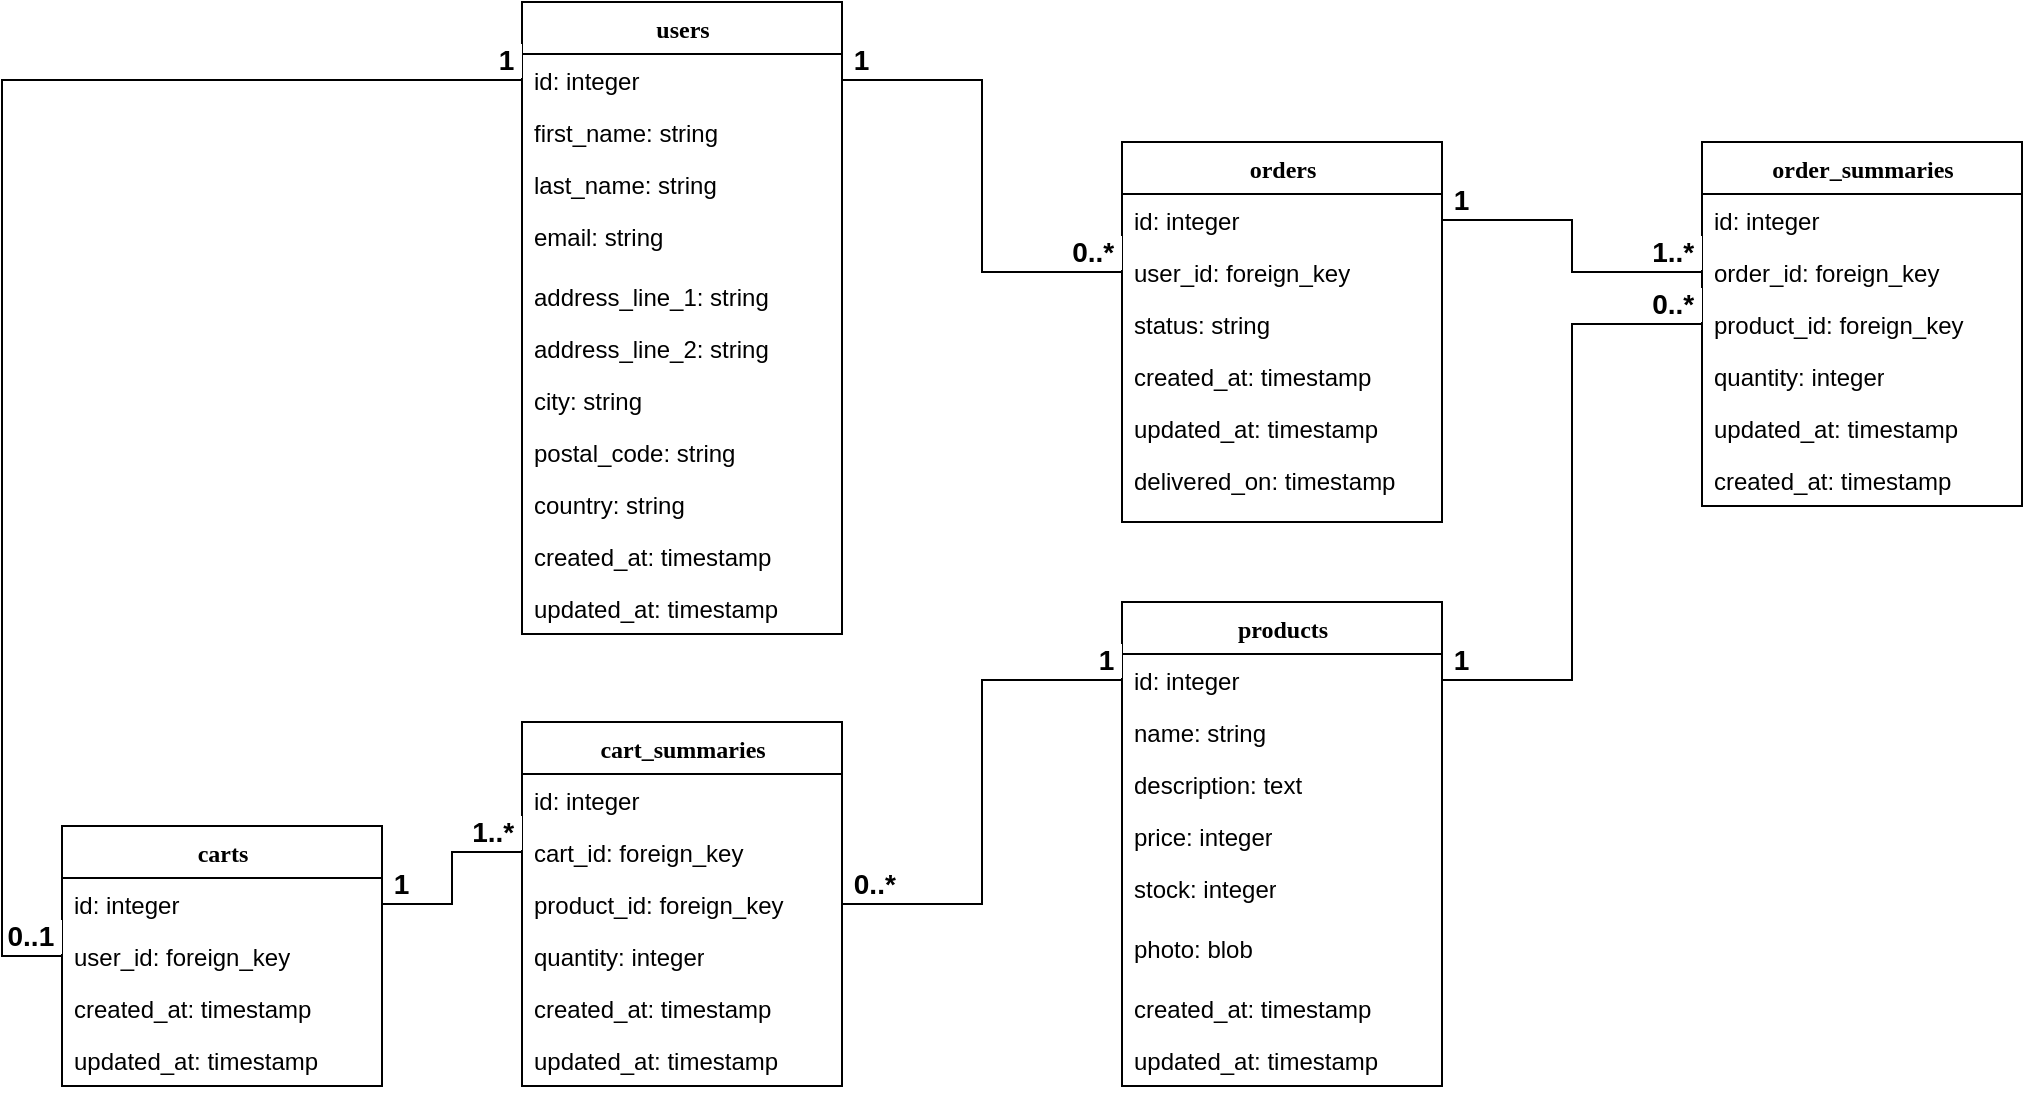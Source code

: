 <mxfile version="20.8.16" type="device"><diagram name="Page-1" id="9f46799a-70d6-7492-0946-bef42562c5a5"><mxGraphModel dx="1468" dy="925" grid="1" gridSize="10" guides="1" tooltips="1" connect="1" arrows="1" fold="1" page="1" pageScale="1" pageWidth="1100" pageHeight="850" background="none" math="0" shadow="0"><root><mxCell id="0"/><mxCell id="1" parent="0"/><mxCell id="78961159f06e98e8-17" value="products" style="swimlane;html=1;fontStyle=1;align=center;verticalAlign=top;childLayout=stackLayout;horizontal=1;startSize=26;horizontalStack=0;resizeParent=1;resizeLast=0;collapsible=1;marginBottom=0;swimlaneFillColor=#ffffff;rounded=0;shadow=0;comic=0;labelBackgroundColor=none;strokeWidth=1;fillColor=none;fontFamily=Verdana;fontSize=12" parent="1" vertex="1"><mxGeometry x="620" y="310" width="160" height="242" as="geometry"/></mxCell><mxCell id="78961159f06e98e8-21" value="id: integer" style="text;html=1;strokeColor=none;fillColor=none;align=left;verticalAlign=top;spacingLeft=4;spacingRight=4;whiteSpace=wrap;overflow=hidden;rotatable=0;points=[[0,0.5],[1,0.5]];portConstraint=eastwest;" parent="78961159f06e98e8-17" vertex="1"><mxGeometry y="26" width="160" height="26" as="geometry"/></mxCell><mxCell id="78961159f06e98e8-23" value="name: string" style="text;html=1;strokeColor=none;fillColor=none;align=left;verticalAlign=top;spacingLeft=4;spacingRight=4;whiteSpace=wrap;overflow=hidden;rotatable=0;points=[[0,0.5],[1,0.5]];portConstraint=eastwest;" parent="78961159f06e98e8-17" vertex="1"><mxGeometry y="52" width="160" height="26" as="geometry"/></mxCell><mxCell id="78961159f06e98e8-25" value="description: text" style="text;html=1;strokeColor=none;fillColor=none;align=left;verticalAlign=top;spacingLeft=4;spacingRight=4;whiteSpace=wrap;overflow=hidden;rotatable=0;points=[[0,0.5],[1,0.5]];portConstraint=eastwest;" parent="78961159f06e98e8-17" vertex="1"><mxGeometry y="78" width="160" height="26" as="geometry"/></mxCell><mxCell id="78961159f06e98e8-26" value="price: integer" style="text;html=1;strokeColor=none;fillColor=none;align=left;verticalAlign=top;spacingLeft=4;spacingRight=4;whiteSpace=wrap;overflow=hidden;rotatable=0;points=[[0,0.5],[1,0.5]];portConstraint=eastwest;" parent="78961159f06e98e8-17" vertex="1"><mxGeometry y="104" width="160" height="26" as="geometry"/></mxCell><mxCell id="78961159f06e98e8-24" value="stock: integer" style="text;html=1;strokeColor=none;fillColor=none;align=left;verticalAlign=top;spacingLeft=4;spacingRight=4;whiteSpace=wrap;overflow=hidden;rotatable=0;points=[[0,0.5],[1,0.5]];portConstraint=eastwest;" parent="78961159f06e98e8-17" vertex="1"><mxGeometry y="130" width="160" height="30" as="geometry"/></mxCell><mxCell id="frZd8vpUcfduNd5snFsb-53" value="photo: blob" style="text;html=1;strokeColor=none;fillColor=none;align=left;verticalAlign=top;spacingLeft=4;spacingRight=4;whiteSpace=wrap;overflow=hidden;rotatable=0;points=[[0,0.5],[1,0.5]];portConstraint=eastwest;" parent="78961159f06e98e8-17" vertex="1"><mxGeometry y="160" width="160" height="30" as="geometry"/></mxCell><mxCell id="bodxvVu-SXC_c7wXkFbQ-30" value="created_at: timestamp" style="text;html=1;strokeColor=none;fillColor=none;align=left;verticalAlign=top;spacingLeft=4;spacingRight=4;whiteSpace=wrap;overflow=hidden;rotatable=0;points=[[0,0.5],[1,0.5]];portConstraint=eastwest;" parent="78961159f06e98e8-17" vertex="1"><mxGeometry y="190" width="160" height="26" as="geometry"/></mxCell><mxCell id="bodxvVu-SXC_c7wXkFbQ-31" value="updated_at: timestamp" style="text;html=1;strokeColor=none;fillColor=none;align=left;verticalAlign=top;spacingLeft=4;spacingRight=4;whiteSpace=wrap;overflow=hidden;rotatable=0;points=[[0,0.5],[1,0.5]];portConstraint=eastwest;" parent="78961159f06e98e8-17" vertex="1"><mxGeometry y="216" width="160" height="26" as="geometry"/></mxCell><mxCell id="78961159f06e98e8-30" value="users" style="swimlane;html=1;fontStyle=1;align=center;verticalAlign=top;childLayout=stackLayout;horizontal=1;startSize=26;horizontalStack=0;resizeParent=1;resizeLast=0;collapsible=1;marginBottom=0;swimlaneFillColor=#ffffff;rounded=0;shadow=0;comic=0;labelBackgroundColor=none;strokeWidth=1;fillColor=none;fontFamily=Verdana;fontSize=12" parent="1" vertex="1"><mxGeometry x="320" y="10" width="160" height="316" as="geometry"/></mxCell><mxCell id="bodxvVu-SXC_c7wXkFbQ-3" value="&lt;div&gt;id: integer&lt;br&gt;&lt;/div&gt;&lt;div&gt;&lt;br&gt;&lt;/div&gt;" style="text;html=1;strokeColor=none;fillColor=none;align=left;verticalAlign=top;spacingLeft=4;spacingRight=4;whiteSpace=wrap;overflow=hidden;rotatable=0;points=[[0,0.5],[1,0.5]];portConstraint=eastwest;" parent="78961159f06e98e8-30" vertex="1"><mxGeometry y="26" width="160" height="26" as="geometry"/></mxCell><mxCell id="78961159f06e98e8-31" value="first_name: string" style="text;html=1;strokeColor=none;fillColor=none;align=left;verticalAlign=top;spacingLeft=4;spacingRight=4;whiteSpace=wrap;overflow=hidden;rotatable=0;points=[[0,0.5],[1,0.5]];portConstraint=eastwest;" parent="78961159f06e98e8-30" vertex="1"><mxGeometry y="52" width="160" height="26" as="geometry"/></mxCell><mxCell id="78961159f06e98e8-32" value="last_name: string" style="text;html=1;strokeColor=none;fillColor=none;align=left;verticalAlign=top;spacingLeft=4;spacingRight=4;whiteSpace=wrap;overflow=hidden;rotatable=0;points=[[0,0.5],[1,0.5]];portConstraint=eastwest;" parent="78961159f06e98e8-30" vertex="1"><mxGeometry y="78" width="160" height="26" as="geometry"/></mxCell><mxCell id="78961159f06e98e8-33" value="email: string" style="text;html=1;strokeColor=none;fillColor=none;align=left;verticalAlign=top;spacingLeft=4;spacingRight=4;whiteSpace=wrap;overflow=hidden;rotatable=0;points=[[0,0.5],[1,0.5]];portConstraint=eastwest;" parent="78961159f06e98e8-30" vertex="1"><mxGeometry y="104" width="160" height="26" as="geometry"/></mxCell><mxCell id="78961159f06e98e8-39" value="+ method(type): type" style="text;html=1;strokeColor=none;fillColor=none;align=left;verticalAlign=top;spacingLeft=4;spacingRight=4;whiteSpace=wrap;overflow=hidden;rotatable=0;points=[[0,0.5],[1,0.5]];portConstraint=eastwest;" parent="78961159f06e98e8-30" vertex="1"><mxGeometry y="130" width="160" height="4" as="geometry"/></mxCell><mxCell id="X5_0Rrblpl5K0dBHhX0Y-5" value="address_line_1: string" style="text;html=1;strokeColor=none;fillColor=none;align=left;verticalAlign=top;spacingLeft=4;spacingRight=4;whiteSpace=wrap;overflow=hidden;rotatable=0;points=[[0,0.5],[1,0.5]];portConstraint=eastwest;" vertex="1" parent="78961159f06e98e8-30"><mxGeometry y="134" width="160" height="26" as="geometry"/></mxCell><mxCell id="X5_0Rrblpl5K0dBHhX0Y-4" value="address_line_2: string" style="text;html=1;strokeColor=none;fillColor=none;align=left;verticalAlign=top;spacingLeft=4;spacingRight=4;whiteSpace=wrap;overflow=hidden;rotatable=0;points=[[0,0.5],[1,0.5]];portConstraint=eastwest;" vertex="1" parent="78961159f06e98e8-30"><mxGeometry y="160" width="160" height="26" as="geometry"/></mxCell><mxCell id="bodxvVu-SXC_c7wXkFbQ-26" value="city: string" style="text;html=1;strokeColor=none;fillColor=none;align=left;verticalAlign=top;spacingLeft=4;spacingRight=4;whiteSpace=wrap;overflow=hidden;rotatable=0;points=[[0,0.5],[1,0.5]];portConstraint=eastwest;" parent="78961159f06e98e8-30" vertex="1"><mxGeometry y="186" width="160" height="26" as="geometry"/></mxCell><mxCell id="X5_0Rrblpl5K0dBHhX0Y-7" value="postal_code: string" style="text;html=1;strokeColor=none;fillColor=none;align=left;verticalAlign=top;spacingLeft=4;spacingRight=4;whiteSpace=wrap;overflow=hidden;rotatable=0;points=[[0,0.5],[1,0.5]];portConstraint=eastwest;" vertex="1" parent="78961159f06e98e8-30"><mxGeometry y="212" width="160" height="26" as="geometry"/></mxCell><mxCell id="X5_0Rrblpl5K0dBHhX0Y-8" value="country: string" style="text;html=1;strokeColor=none;fillColor=none;align=left;verticalAlign=top;spacingLeft=4;spacingRight=4;whiteSpace=wrap;overflow=hidden;rotatable=0;points=[[0,0.5],[1,0.5]];portConstraint=eastwest;" vertex="1" parent="78961159f06e98e8-30"><mxGeometry y="238" width="160" height="26" as="geometry"/></mxCell><mxCell id="X5_0Rrblpl5K0dBHhX0Y-3" value="created_at: timestamp" style="text;html=1;strokeColor=none;fillColor=none;align=left;verticalAlign=top;spacingLeft=4;spacingRight=4;whiteSpace=wrap;overflow=hidden;rotatable=0;points=[[0,0.5],[1,0.5]];portConstraint=eastwest;" vertex="1" parent="78961159f06e98e8-30"><mxGeometry y="264" width="160" height="26" as="geometry"/></mxCell><mxCell id="bodxvVu-SXC_c7wXkFbQ-27" value="updated_at: timestamp" style="text;html=1;strokeColor=none;fillColor=none;align=left;verticalAlign=top;spacingLeft=4;spacingRight=4;whiteSpace=wrap;overflow=hidden;rotatable=0;points=[[0,0.5],[1,0.5]];portConstraint=eastwest;" parent="78961159f06e98e8-30" vertex="1"><mxGeometry y="290" width="160" height="26" as="geometry"/></mxCell><mxCell id="78961159f06e98e8-43" value="orders" style="swimlane;html=1;fontStyle=1;align=center;verticalAlign=top;childLayout=stackLayout;horizontal=1;startSize=26;horizontalStack=0;resizeParent=1;resizeLast=0;collapsible=1;marginBottom=0;swimlaneFillColor=#ffffff;rounded=0;shadow=0;comic=0;labelBackgroundColor=none;strokeWidth=1;fillColor=none;fontFamily=Verdana;fontSize=12" parent="1" vertex="1"><mxGeometry x="620" y="80" width="160" height="190" as="geometry"/></mxCell><mxCell id="78961159f06e98e8-45" value="id: integer" style="text;html=1;strokeColor=none;fillColor=none;align=left;verticalAlign=top;spacingLeft=4;spacingRight=4;whiteSpace=wrap;overflow=hidden;rotatable=0;points=[[0,0.5],[1,0.5]];portConstraint=eastwest;" parent="78961159f06e98e8-43" vertex="1"><mxGeometry y="26" width="160" height="26" as="geometry"/></mxCell><mxCell id="bodxvVu-SXC_c7wXkFbQ-4" value="user_id: foreign_key" style="text;html=1;strokeColor=none;fillColor=none;align=left;verticalAlign=top;spacingLeft=4;spacingRight=4;whiteSpace=wrap;overflow=hidden;rotatable=0;points=[[0,0.5],[1,0.5]];portConstraint=eastwest;" parent="78961159f06e98e8-43" vertex="1"><mxGeometry y="52" width="160" height="26" as="geometry"/></mxCell><mxCell id="bodxvVu-SXC_c7wXkFbQ-21" value="status: string" style="text;html=1;strokeColor=none;fillColor=none;align=left;verticalAlign=top;spacingLeft=4;spacingRight=4;whiteSpace=wrap;overflow=hidden;rotatable=0;points=[[0,0.5],[1,0.5]];portConstraint=eastwest;" parent="78961159f06e98e8-43" vertex="1"><mxGeometry y="78" width="160" height="26" as="geometry"/></mxCell><mxCell id="bodxvVu-SXC_c7wXkFbQ-24" value="created_at: timestamp" style="text;html=1;strokeColor=none;fillColor=none;align=left;verticalAlign=top;spacingLeft=4;spacingRight=4;whiteSpace=wrap;overflow=hidden;rotatable=0;points=[[0,0.5],[1,0.5]];portConstraint=eastwest;" parent="78961159f06e98e8-43" vertex="1"><mxGeometry y="104" width="160" height="26" as="geometry"/></mxCell><mxCell id="bodxvVu-SXC_c7wXkFbQ-25" value="updated_at: timestamp" style="text;html=1;strokeColor=none;fillColor=none;align=left;verticalAlign=top;spacingLeft=4;spacingRight=4;whiteSpace=wrap;overflow=hidden;rotatable=0;points=[[0,0.5],[1,0.5]];portConstraint=eastwest;" parent="78961159f06e98e8-43" vertex="1"><mxGeometry y="130" width="160" height="26" as="geometry"/></mxCell><mxCell id="bodxvVu-SXC_c7wXkFbQ-32" value="delivered_on: timestamp" style="text;html=1;strokeColor=none;fillColor=none;align=left;verticalAlign=top;spacingLeft=4;spacingRight=4;whiteSpace=wrap;overflow=hidden;rotatable=0;points=[[0,0.5],[1,0.5]];portConstraint=eastwest;" parent="78961159f06e98e8-43" vertex="1"><mxGeometry y="156" width="160" height="26" as="geometry"/></mxCell><mxCell id="bodxvVu-SXC_c7wXkFbQ-15" value="order_summaries" style="swimlane;html=1;fontStyle=1;align=center;verticalAlign=top;childLayout=stackLayout;horizontal=1;startSize=26;horizontalStack=0;resizeParent=1;resizeLast=0;collapsible=1;marginBottom=0;swimlaneFillColor=#ffffff;rounded=0;shadow=0;comic=0;labelBackgroundColor=none;strokeWidth=1;fillColor=none;fontFamily=Verdana;fontSize=12" parent="1" vertex="1"><mxGeometry x="910" y="80" width="160" height="182" as="geometry"/></mxCell><mxCell id="bodxvVu-SXC_c7wXkFbQ-16" value="id: integer" style="text;html=1;strokeColor=none;fillColor=none;align=left;verticalAlign=top;spacingLeft=4;spacingRight=4;whiteSpace=wrap;overflow=hidden;rotatable=0;points=[[0,0.5],[1,0.5]];portConstraint=eastwest;" parent="bodxvVu-SXC_c7wXkFbQ-15" vertex="1"><mxGeometry y="26" width="160" height="26" as="geometry"/></mxCell><mxCell id="bodxvVu-SXC_c7wXkFbQ-17" value="order_id: foreign_key" style="text;html=1;strokeColor=none;fillColor=none;align=left;verticalAlign=top;spacingLeft=4;spacingRight=4;whiteSpace=wrap;overflow=hidden;rotatable=0;points=[[0,0.5],[1,0.5]];portConstraint=eastwest;" parent="bodxvVu-SXC_c7wXkFbQ-15" vertex="1"><mxGeometry y="52" width="160" height="26" as="geometry"/></mxCell><mxCell id="bodxvVu-SXC_c7wXkFbQ-18" value="product_id: foreign_key" style="text;html=1;strokeColor=none;fillColor=none;align=left;verticalAlign=top;spacingLeft=4;spacingRight=4;whiteSpace=wrap;overflow=hidden;rotatable=0;points=[[0,0.5],[1,0.5]];portConstraint=eastwest;" parent="bodxvVu-SXC_c7wXkFbQ-15" vertex="1"><mxGeometry y="78" width="160" height="26" as="geometry"/></mxCell><mxCell id="bodxvVu-SXC_c7wXkFbQ-34" value="&lt;div&gt;quantity: integer&lt;/div&gt;&lt;div&gt;&lt;br&gt;&lt;/div&gt;&lt;div&gt;&lt;br&gt;&lt;/div&gt;" style="text;html=1;strokeColor=none;fillColor=none;align=left;verticalAlign=top;spacingLeft=4;spacingRight=4;whiteSpace=wrap;overflow=hidden;rotatable=0;points=[[0,0.5],[1,0.5]];portConstraint=eastwest;" parent="bodxvVu-SXC_c7wXkFbQ-15" vertex="1"><mxGeometry y="104" width="160" height="26" as="geometry"/></mxCell><mxCell id="bodxvVu-SXC_c7wXkFbQ-29" value="updated_at: timestamp" style="text;html=1;strokeColor=none;fillColor=none;align=left;verticalAlign=top;spacingLeft=4;spacingRight=4;whiteSpace=wrap;overflow=hidden;rotatable=0;points=[[0,0.5],[1,0.5]];portConstraint=eastwest;" parent="bodxvVu-SXC_c7wXkFbQ-15" vertex="1"><mxGeometry y="130" width="160" height="26" as="geometry"/></mxCell><mxCell id="bodxvVu-SXC_c7wXkFbQ-28" value="created_at: timestamp" style="text;html=1;strokeColor=none;fillColor=none;align=left;verticalAlign=top;spacingLeft=4;spacingRight=4;whiteSpace=wrap;overflow=hidden;rotatable=0;points=[[0,0.5],[1,0.5]];portConstraint=eastwest;" parent="bodxvVu-SXC_c7wXkFbQ-15" vertex="1"><mxGeometry y="156" width="160" height="26" as="geometry"/></mxCell><mxCell id="frZd8vpUcfduNd5snFsb-12" value="carts" style="swimlane;html=1;fontStyle=1;align=center;verticalAlign=top;childLayout=stackLayout;horizontal=1;startSize=26;horizontalStack=0;resizeParent=1;resizeLast=0;collapsible=1;marginBottom=0;swimlaneFillColor=#ffffff;rounded=0;shadow=0;comic=0;labelBackgroundColor=none;strokeWidth=1;fillColor=none;fontFamily=Verdana;fontSize=12" parent="1" vertex="1"><mxGeometry x="90" y="422" width="160" height="130" as="geometry"/></mxCell><mxCell id="frZd8vpUcfduNd5snFsb-13" value="id: integer" style="text;html=1;strokeColor=none;fillColor=none;align=left;verticalAlign=top;spacingLeft=4;spacingRight=4;whiteSpace=wrap;overflow=hidden;rotatable=0;points=[[0,0.5],[1,0.5]];portConstraint=eastwest;" parent="frZd8vpUcfduNd5snFsb-12" vertex="1"><mxGeometry y="26" width="160" height="26" as="geometry"/></mxCell><mxCell id="frZd8vpUcfduNd5snFsb-14" value="user_id: foreign_key" style="text;html=1;strokeColor=none;fillColor=none;align=left;verticalAlign=top;spacingLeft=4;spacingRight=4;whiteSpace=wrap;overflow=hidden;rotatable=0;points=[[0,0.5],[1,0.5]];portConstraint=eastwest;" parent="frZd8vpUcfduNd5snFsb-12" vertex="1"><mxGeometry y="52" width="160" height="26" as="geometry"/></mxCell><mxCell id="frZd8vpUcfduNd5snFsb-16" value="created_at: timestamp" style="text;html=1;strokeColor=none;fillColor=none;align=left;verticalAlign=top;spacingLeft=4;spacingRight=4;whiteSpace=wrap;overflow=hidden;rotatable=0;points=[[0,0.5],[1,0.5]];portConstraint=eastwest;" parent="frZd8vpUcfduNd5snFsb-12" vertex="1"><mxGeometry y="78" width="160" height="26" as="geometry"/></mxCell><mxCell id="frZd8vpUcfduNd5snFsb-17" value="updated_at: timestamp" style="text;html=1;strokeColor=none;fillColor=none;align=left;verticalAlign=top;spacingLeft=4;spacingRight=4;whiteSpace=wrap;overflow=hidden;rotatable=0;points=[[0,0.5],[1,0.5]];portConstraint=eastwest;" parent="frZd8vpUcfduNd5snFsb-12" vertex="1"><mxGeometry y="104" width="160" height="26" as="geometry"/></mxCell><mxCell id="frZd8vpUcfduNd5snFsb-21" value="cart_summaries" style="swimlane;html=1;fontStyle=1;align=center;verticalAlign=top;childLayout=stackLayout;horizontal=1;startSize=26;horizontalStack=0;resizeParent=1;resizeLast=0;collapsible=1;marginBottom=0;swimlaneFillColor=#ffffff;rounded=0;shadow=0;comic=0;labelBackgroundColor=none;strokeWidth=1;fillColor=none;fontFamily=Verdana;fontSize=12" parent="1" vertex="1"><mxGeometry x="320" y="370" width="160" height="182" as="geometry"/></mxCell><mxCell id="frZd8vpUcfduNd5snFsb-22" value="id: integer" style="text;html=1;strokeColor=none;fillColor=none;align=left;verticalAlign=top;spacingLeft=4;spacingRight=4;whiteSpace=wrap;overflow=hidden;rotatable=0;points=[[0,0.5],[1,0.5]];portConstraint=eastwest;" parent="frZd8vpUcfduNd5snFsb-21" vertex="1"><mxGeometry y="26" width="160" height="26" as="geometry"/></mxCell><mxCell id="frZd8vpUcfduNd5snFsb-23" value="cart_id: foreign_key" style="text;html=1;strokeColor=none;fillColor=none;align=left;verticalAlign=top;spacingLeft=4;spacingRight=4;whiteSpace=wrap;overflow=hidden;rotatable=0;points=[[0,0.5],[1,0.5]];portConstraint=eastwest;" parent="frZd8vpUcfduNd5snFsb-21" vertex="1"><mxGeometry y="52" width="160" height="26" as="geometry"/></mxCell><mxCell id="frZd8vpUcfduNd5snFsb-24" value="product_id: foreign_key" style="text;html=1;strokeColor=none;fillColor=none;align=left;verticalAlign=top;spacingLeft=4;spacingRight=4;whiteSpace=wrap;overflow=hidden;rotatable=0;points=[[0,0.5],[1,0.5]];portConstraint=eastwest;" parent="frZd8vpUcfduNd5snFsb-21" vertex="1"><mxGeometry y="78" width="160" height="26" as="geometry"/></mxCell><mxCell id="frZd8vpUcfduNd5snFsb-25" value="&lt;div&gt;quantity: integer&lt;/div&gt;&lt;div&gt;&lt;br&gt;&lt;/div&gt;&lt;div&gt;&lt;br&gt;&lt;/div&gt;" style="text;html=1;strokeColor=none;fillColor=none;align=left;verticalAlign=top;spacingLeft=4;spacingRight=4;whiteSpace=wrap;overflow=hidden;rotatable=0;points=[[0,0.5],[1,0.5]];portConstraint=eastwest;" parent="frZd8vpUcfduNd5snFsb-21" vertex="1"><mxGeometry y="104" width="160" height="26" as="geometry"/></mxCell><mxCell id="frZd8vpUcfduNd5snFsb-27" value="created_at: timestamp" style="text;html=1;strokeColor=none;fillColor=none;align=left;verticalAlign=top;spacingLeft=4;spacingRight=4;whiteSpace=wrap;overflow=hidden;rotatable=0;points=[[0,0.5],[1,0.5]];portConstraint=eastwest;" parent="frZd8vpUcfduNd5snFsb-21" vertex="1"><mxGeometry y="130" width="160" height="26" as="geometry"/></mxCell><mxCell id="frZd8vpUcfduNd5snFsb-26" value="updated_at: timestamp" style="text;html=1;strokeColor=none;fillColor=none;align=left;verticalAlign=top;spacingLeft=4;spacingRight=4;whiteSpace=wrap;overflow=hidden;rotatable=0;points=[[0,0.5],[1,0.5]];portConstraint=eastwest;" parent="frZd8vpUcfduNd5snFsb-21" vertex="1"><mxGeometry y="156" width="160" height="26" as="geometry"/></mxCell><mxCell id="frZd8vpUcfduNd5snFsb-33" value="" style="endArrow=none;html=1;rounded=0;exitX=0;exitY=0.5;exitDx=0;exitDy=0;entryX=1;entryY=0.5;entryDx=0;entryDy=0;edgeStyle=elbowEdgeStyle;startArrow=none;startFill=0;endFill=0;labelPosition=center;verticalLabelPosition=middle;align=center;verticalAlign=middle;" parent="1" source="bodxvVu-SXC_c7wXkFbQ-4" target="bodxvVu-SXC_c7wXkFbQ-3" edge="1"><mxGeometry relative="1" as="geometry"><mxPoint x="450" y="300" as="sourcePoint"/><mxPoint x="610" y="300" as="targetPoint"/></mxGeometry></mxCell><mxCell id="frZd8vpUcfduNd5snFsb-35" value="0..*&amp;nbsp; " style="edgeLabel;resizable=0;html=1;align=right;verticalAlign=bottom;labelPosition=left;verticalLabelPosition=top;fontSize=14;fontStyle=1" parent="frZd8vpUcfduNd5snFsb-33" connectable="0" vertex="1"><mxGeometry x="-1" relative="1" as="geometry"/></mxCell><mxCell id="frZd8vpUcfduNd5snFsb-36" value="&amp;nbsp;1" style="edgeLabel;resizable=0;html=1;align=left;verticalAlign=bottom;labelPosition=right;verticalLabelPosition=top;fontSize=14;fontStyle=1" parent="frZd8vpUcfduNd5snFsb-33" connectable="0" vertex="1"><mxGeometry x="1" relative="1" as="geometry"/></mxCell><mxCell id="frZd8vpUcfduNd5snFsb-38" value="" style="endArrow=none;html=1;rounded=0;exitX=0;exitY=0.5;exitDx=0;exitDy=0;entryX=1;entryY=0.5;entryDx=0;entryDy=0;edgeStyle=elbowEdgeStyle;startArrow=none;startFill=0;endFill=0;labelPosition=center;verticalLabelPosition=middle;align=center;verticalAlign=middle;" parent="1" source="bodxvVu-SXC_c7wXkFbQ-17" target="78961159f06e98e8-45" edge="1"><mxGeometry relative="1" as="geometry"><mxPoint x="930" y="76" as="sourcePoint"/><mxPoint x="790" y="50" as="targetPoint"/></mxGeometry></mxCell><mxCell id="frZd8vpUcfduNd5snFsb-39" value="1..*&amp;nbsp; " style="edgeLabel;resizable=0;html=1;align=right;verticalAlign=bottom;labelPosition=left;verticalLabelPosition=top;fontSize=14;fontStyle=1" parent="frZd8vpUcfduNd5snFsb-38" connectable="0" vertex="1"><mxGeometry x="-1" relative="1" as="geometry"/></mxCell><mxCell id="frZd8vpUcfduNd5snFsb-40" value="&amp;nbsp;1" style="edgeLabel;resizable=0;html=1;align=left;verticalAlign=bottom;labelPosition=right;verticalLabelPosition=top;fontSize=14;fontStyle=1" parent="frZd8vpUcfduNd5snFsb-38" connectable="0" vertex="1"><mxGeometry x="1" relative="1" as="geometry"/></mxCell><mxCell id="frZd8vpUcfduNd5snFsb-41" value="" style="endArrow=none;html=1;rounded=0;exitX=0;exitY=0.5;exitDx=0;exitDy=0;entryX=1;entryY=0.5;entryDx=0;entryDy=0;edgeStyle=elbowEdgeStyle;startArrow=none;startFill=0;endFill=0;labelPosition=center;verticalLabelPosition=middle;align=center;verticalAlign=middle;" parent="1" source="bodxvVu-SXC_c7wXkFbQ-18" target="78961159f06e98e8-21" edge="1"><mxGeometry relative="1" as="geometry"><mxPoint x="940" y="336" as="sourcePoint"/><mxPoint x="810" y="310" as="targetPoint"/></mxGeometry></mxCell><mxCell id="frZd8vpUcfduNd5snFsb-42" value="0..*&amp;nbsp; " style="edgeLabel;resizable=0;html=1;align=right;verticalAlign=bottom;labelPosition=left;verticalLabelPosition=top;fontSize=14;fontStyle=1" parent="frZd8vpUcfduNd5snFsb-41" connectable="0" vertex="1"><mxGeometry x="-1" relative="1" as="geometry"/></mxCell><mxCell id="frZd8vpUcfduNd5snFsb-43" value="&amp;nbsp;1" style="edgeLabel;resizable=0;html=1;align=left;verticalAlign=bottom;labelPosition=right;verticalLabelPosition=top;fontSize=14;fontStyle=1" parent="frZd8vpUcfduNd5snFsb-41" connectable="0" vertex="1"><mxGeometry x="1" relative="1" as="geometry"/></mxCell><mxCell id="frZd8vpUcfduNd5snFsb-44" value="" style="endArrow=none;html=1;rounded=0;exitX=0;exitY=0.5;exitDx=0;exitDy=0;entryX=1;entryY=0.5;entryDx=0;entryDy=0;edgeStyle=elbowEdgeStyle;startArrow=none;startFill=0;endFill=0;labelPosition=center;verticalLabelPosition=middle;align=center;verticalAlign=middle;" parent="1" source="78961159f06e98e8-21" target="frZd8vpUcfduNd5snFsb-24" edge="1"><mxGeometry relative="1" as="geometry"><mxPoint x="960" y="336" as="sourcePoint"/><mxPoint x="830" y="514" as="targetPoint"/></mxGeometry></mxCell><mxCell id="frZd8vpUcfduNd5snFsb-45" value="1&amp;nbsp; " style="edgeLabel;resizable=0;html=1;align=right;verticalAlign=bottom;labelPosition=left;verticalLabelPosition=top;fontSize=14;fontStyle=1" parent="frZd8vpUcfduNd5snFsb-44" connectable="0" vertex="1"><mxGeometry x="-1" relative="1" as="geometry"/></mxCell><mxCell id="frZd8vpUcfduNd5snFsb-46" value="&amp;nbsp;0..*" style="edgeLabel;resizable=0;html=1;align=left;verticalAlign=bottom;labelPosition=right;verticalLabelPosition=top;fontSize=14;fontStyle=1" parent="frZd8vpUcfduNd5snFsb-44" connectable="0" vertex="1"><mxGeometry x="1" relative="1" as="geometry"/></mxCell><mxCell id="frZd8vpUcfduNd5snFsb-47" value="" style="endArrow=none;html=1;rounded=0;exitX=0;exitY=0.5;exitDx=0;exitDy=0;entryX=1;entryY=0.5;entryDx=0;entryDy=0;edgeStyle=elbowEdgeStyle;startArrow=none;startFill=0;endFill=0;labelPosition=center;verticalLabelPosition=middle;align=center;verticalAlign=middle;" parent="1" source="frZd8vpUcfduNd5snFsb-23" target="frZd8vpUcfduNd5snFsb-13" edge="1"><mxGeometry relative="1" as="geometry"><mxPoint x="350" y="522" as="sourcePoint"/><mxPoint x="220" y="700" as="targetPoint"/></mxGeometry></mxCell><mxCell id="frZd8vpUcfduNd5snFsb-48" value="1..*&amp;nbsp; " style="edgeLabel;resizable=0;html=1;align=right;verticalAlign=bottom;labelPosition=left;verticalLabelPosition=top;fontSize=14;fontStyle=1" parent="frZd8vpUcfduNd5snFsb-47" connectable="0" vertex="1"><mxGeometry x="-1" relative="1" as="geometry"/></mxCell><mxCell id="frZd8vpUcfduNd5snFsb-49" value="&amp;nbsp;1" style="edgeLabel;resizable=0;html=1;align=left;verticalAlign=bottom;labelPosition=right;verticalLabelPosition=top;fontSize=14;fontStyle=1" parent="frZd8vpUcfduNd5snFsb-47" connectable="0" vertex="1"><mxGeometry x="1" relative="1" as="geometry"/></mxCell><mxCell id="frZd8vpUcfduNd5snFsb-50" value="" style="endArrow=none;html=1;rounded=0;exitX=0;exitY=0.5;exitDx=0;exitDy=0;entryX=0;entryY=0.5;entryDx=0;entryDy=0;edgeStyle=elbowEdgeStyle;startArrow=none;startFill=0;endFill=0;labelPosition=center;verticalLabelPosition=middle;align=center;verticalAlign=middle;" parent="1" source="bodxvVu-SXC_c7wXkFbQ-3" target="frZd8vpUcfduNd5snFsb-14" edge="1"><mxGeometry relative="1" as="geometry"><mxPoint x="210" y="145" as="sourcePoint"/><mxPoint x="70" y="197" as="targetPoint"/><Array as="points"><mxPoint x="60" y="240"/></Array></mxGeometry></mxCell><mxCell id="frZd8vpUcfduNd5snFsb-51" value="1&amp;nbsp; " style="edgeLabel;resizable=0;html=1;align=right;verticalAlign=bottom;labelPosition=left;verticalLabelPosition=top;fontSize=14;fontStyle=1" parent="frZd8vpUcfduNd5snFsb-50" connectable="0" vertex="1"><mxGeometry x="-1" relative="1" as="geometry"/></mxCell><mxCell id="frZd8vpUcfduNd5snFsb-52" value="0..1&amp;nbsp; " style="edgeLabel;resizable=0;html=1;align=right;verticalAlign=bottom;labelPosition=left;verticalLabelPosition=top;fontSize=14;fontStyle=1" parent="frZd8vpUcfduNd5snFsb-50" connectable="0" vertex="1"><mxGeometry x="1" relative="1" as="geometry"/></mxCell></root></mxGraphModel></diagram></mxfile>